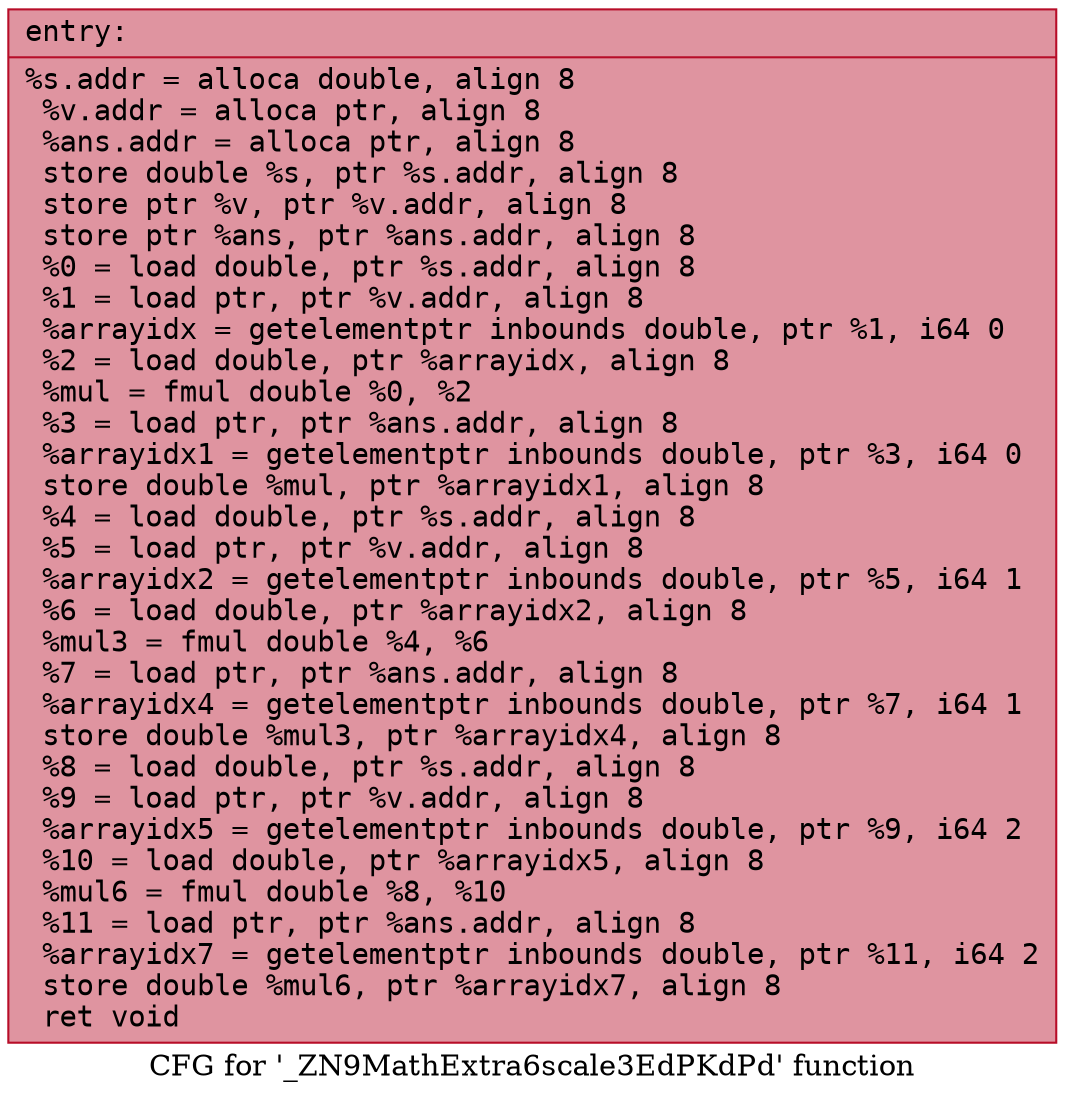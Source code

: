 digraph "CFG for '_ZN9MathExtra6scale3EdPKdPd' function" {
	label="CFG for '_ZN9MathExtra6scale3EdPKdPd' function";

	Node0x55e0693891c0 [shape=record,color="#b70d28ff", style=filled, fillcolor="#b70d2870" fontname="Courier",label="{entry:\l|  %s.addr = alloca double, align 8\l  %v.addr = alloca ptr, align 8\l  %ans.addr = alloca ptr, align 8\l  store double %s, ptr %s.addr, align 8\l  store ptr %v, ptr %v.addr, align 8\l  store ptr %ans, ptr %ans.addr, align 8\l  %0 = load double, ptr %s.addr, align 8\l  %1 = load ptr, ptr %v.addr, align 8\l  %arrayidx = getelementptr inbounds double, ptr %1, i64 0\l  %2 = load double, ptr %arrayidx, align 8\l  %mul = fmul double %0, %2\l  %3 = load ptr, ptr %ans.addr, align 8\l  %arrayidx1 = getelementptr inbounds double, ptr %3, i64 0\l  store double %mul, ptr %arrayidx1, align 8\l  %4 = load double, ptr %s.addr, align 8\l  %5 = load ptr, ptr %v.addr, align 8\l  %arrayidx2 = getelementptr inbounds double, ptr %5, i64 1\l  %6 = load double, ptr %arrayidx2, align 8\l  %mul3 = fmul double %4, %6\l  %7 = load ptr, ptr %ans.addr, align 8\l  %arrayidx4 = getelementptr inbounds double, ptr %7, i64 1\l  store double %mul3, ptr %arrayidx4, align 8\l  %8 = load double, ptr %s.addr, align 8\l  %9 = load ptr, ptr %v.addr, align 8\l  %arrayidx5 = getelementptr inbounds double, ptr %9, i64 2\l  %10 = load double, ptr %arrayidx5, align 8\l  %mul6 = fmul double %8, %10\l  %11 = load ptr, ptr %ans.addr, align 8\l  %arrayidx7 = getelementptr inbounds double, ptr %11, i64 2\l  store double %mul6, ptr %arrayidx7, align 8\l  ret void\l}"];
}

